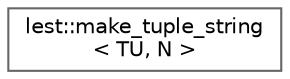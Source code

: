 digraph "Graphical Class Hierarchy"
{
 // LATEX_PDF_SIZE
  bgcolor="transparent";
  edge [fontname=Helvetica,fontsize=10,labelfontname=Helvetica,labelfontsize=10];
  node [fontname=Helvetica,fontsize=10,shape=box,height=0.2,width=0.4];
  rankdir="LR";
  Node0 [id="Node000000",label="lest::make_tuple_string\l\< TU, N \>",height=0.2,width=0.4,color="grey40", fillcolor="white", style="filled",URL="$structlest_1_1make__tuple__string.html",tooltip=" "];
}
